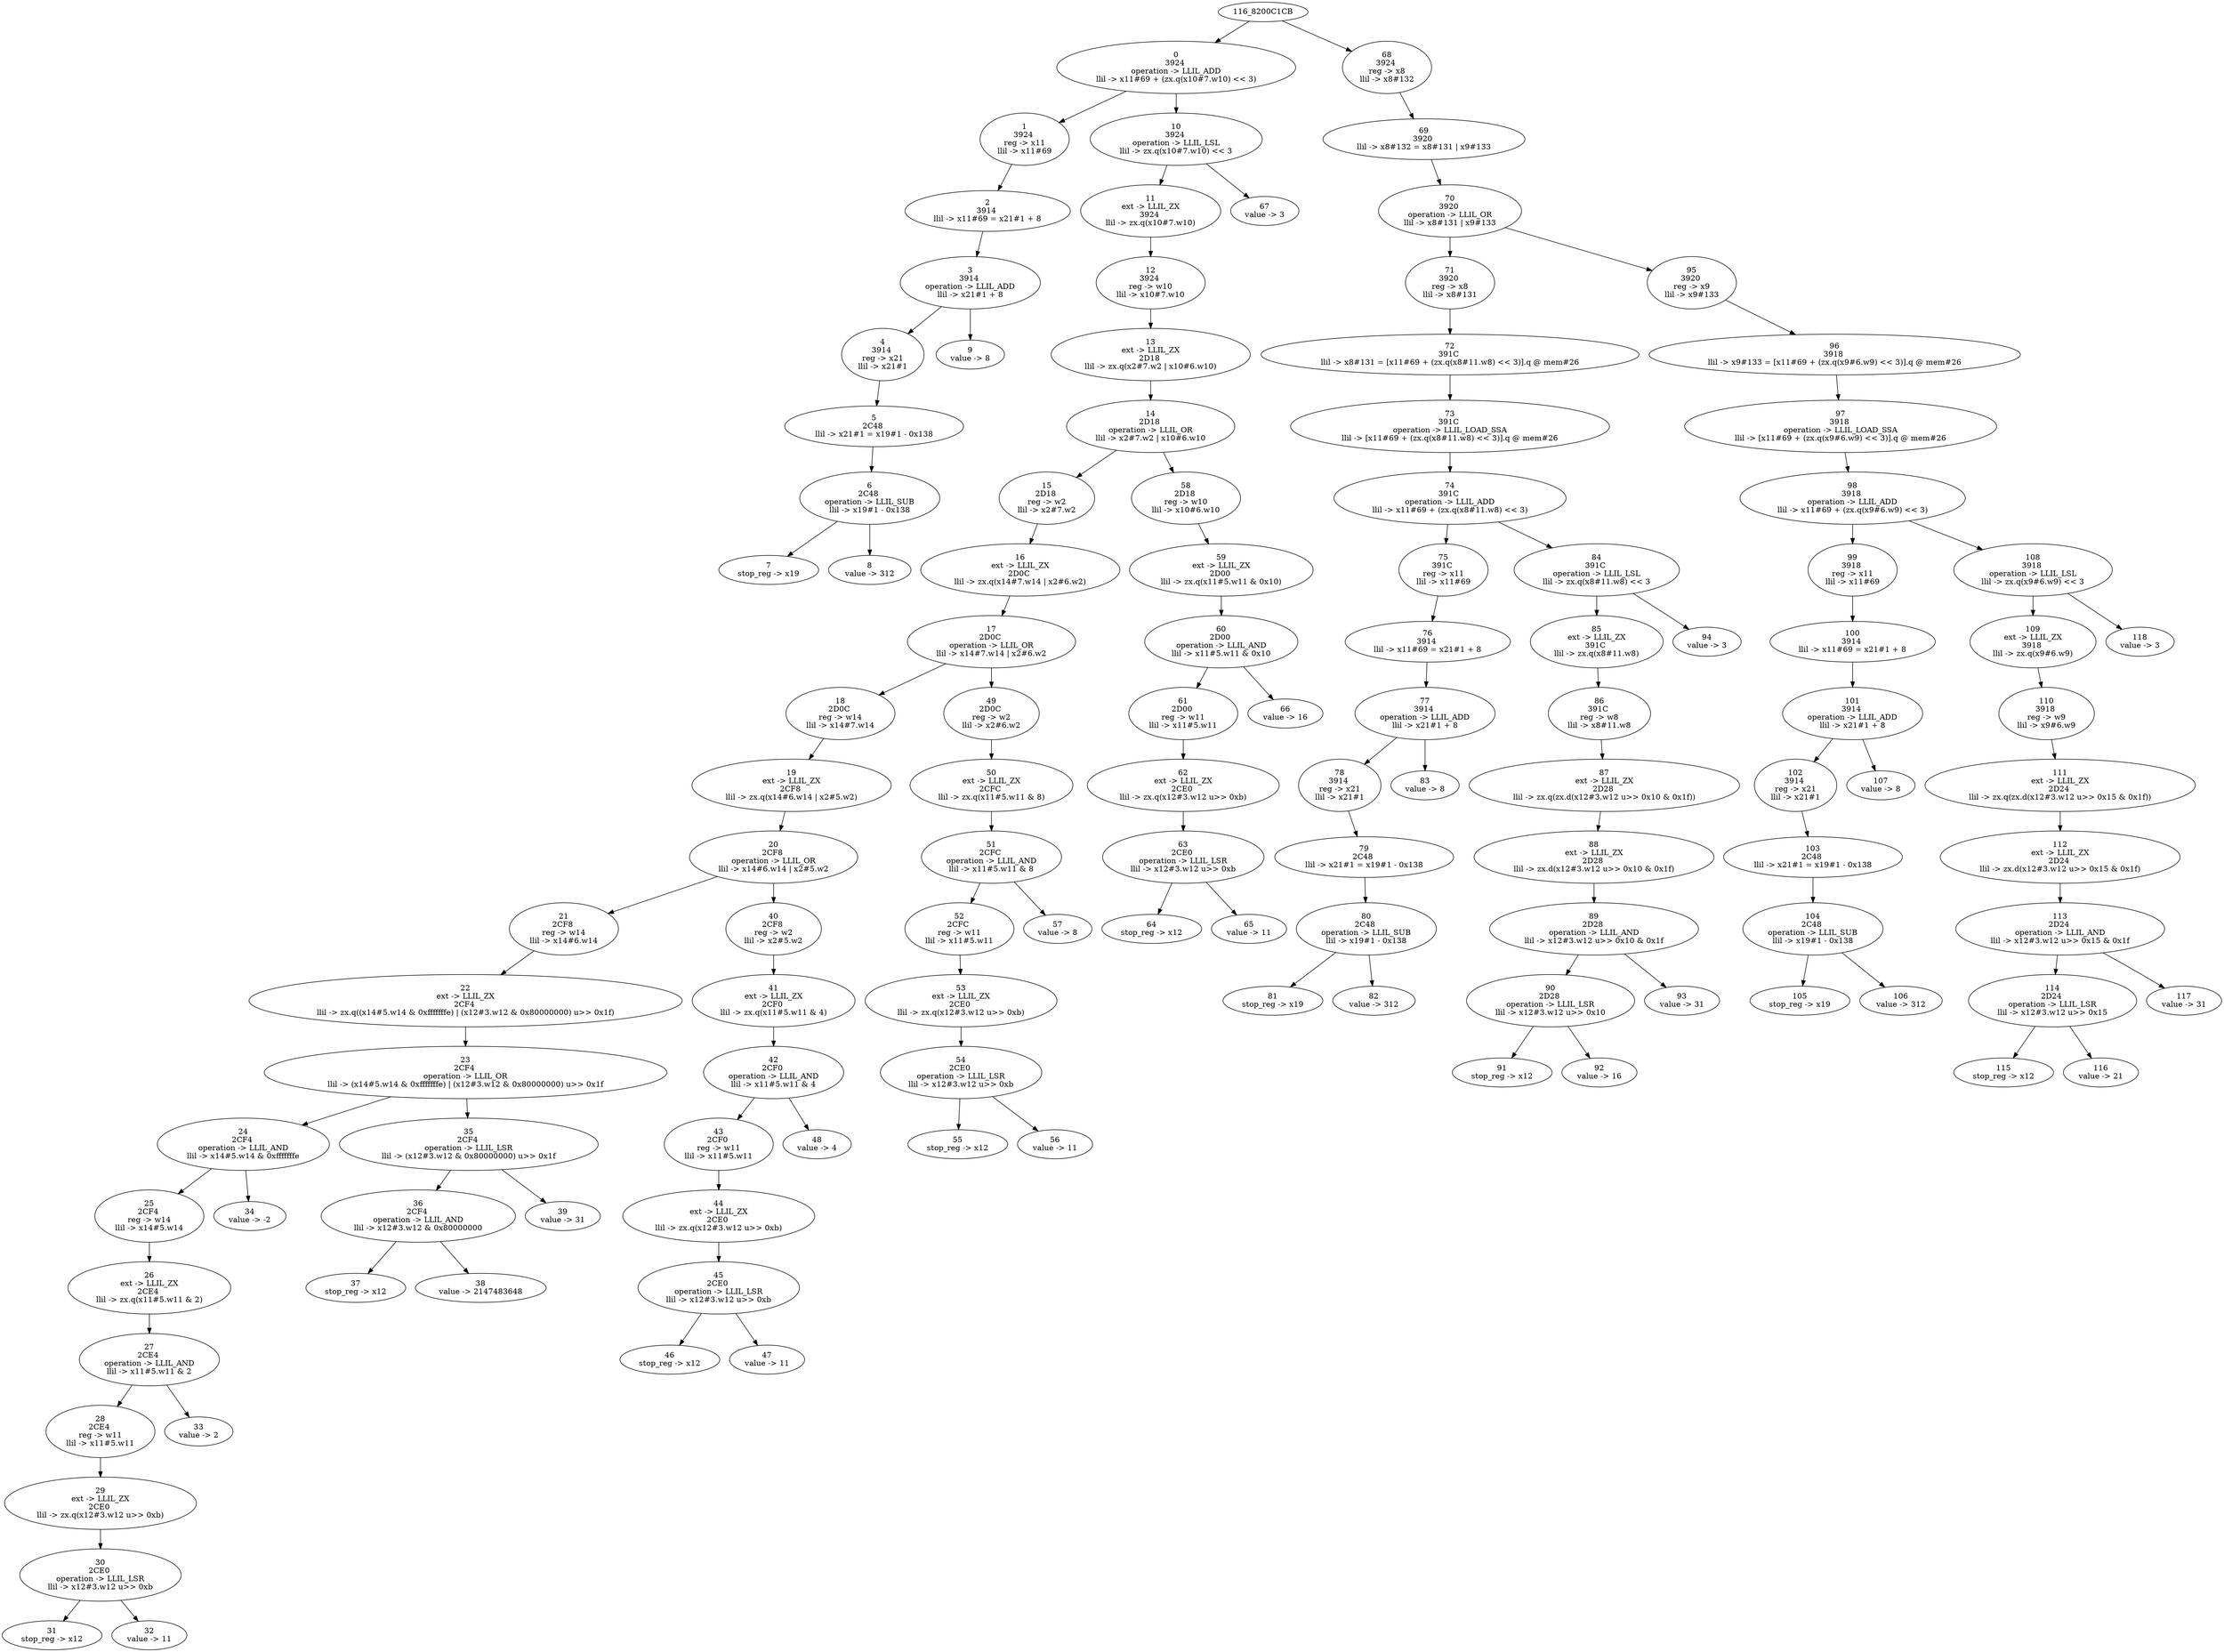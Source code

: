 // The Round Table
digraph "116_8200C1CB" {
	"6
2C48 
operation -> LLIL_SUB
llil -> x19#1 - 0x138
" -> "7
stop_reg -> x19
"
	"6
2C48 
operation -> LLIL_SUB
llil -> x19#1 - 0x138
" -> "8
value -> 312
"
	"5
2C48 
llil -> x21#1 = x19#1 - 0x138
" -> "6
2C48 
operation -> LLIL_SUB
llil -> x19#1 - 0x138
"
	"4
3914 
reg -> x21
llil -> x21#1
" -> "5
2C48 
llil -> x21#1 = x19#1 - 0x138
"
	"3
3914 
operation -> LLIL_ADD
llil -> x21#1 + 8
" -> "4
3914 
reg -> x21
llil -> x21#1
"
	"3
3914 
operation -> LLIL_ADD
llil -> x21#1 + 8
" -> "9
value -> 8
"
	"2
3914 
llil -> x11#69 = x21#1 + 8
" -> "3
3914 
operation -> LLIL_ADD
llil -> x21#1 + 8
"
	"1
3924 
reg -> x11
llil -> x11#69
" -> "2
3914 
llil -> x11#69 = x21#1 + 8
"
	"0
3924 
operation -> LLIL_ADD
llil -> x11#69 + (zx.q(x10#7.w10) << 3)
" -> "1
3924 
reg -> x11
llil -> x11#69
"
	"30
2CE0 
operation -> LLIL_LSR
llil -> x12#3.w12 u>> 0xb
" -> "31
stop_reg -> x12
"
	"30
2CE0 
operation -> LLIL_LSR
llil -> x12#3.w12 u>> 0xb
" -> "32
value -> 11
"
	"29
ext -> LLIL_ZX
2CE0 
llil -> zx.q(x12#3.w12 u>> 0xb)
" -> "30
2CE0 
operation -> LLIL_LSR
llil -> x12#3.w12 u>> 0xb
"
	"28
2CE4 
reg -> w11
llil -> x11#5.w11
" -> "29
ext -> LLIL_ZX
2CE0 
llil -> zx.q(x12#3.w12 u>> 0xb)
"
	"27
2CE4 
operation -> LLIL_AND
llil -> x11#5.w11 & 2
" -> "28
2CE4 
reg -> w11
llil -> x11#5.w11
"
	"27
2CE4 
operation -> LLIL_AND
llil -> x11#5.w11 & 2
" -> "33
value -> 2
"
	"26
ext -> LLIL_ZX
2CE4 
llil -> zx.q(x11#5.w11 & 2)
" -> "27
2CE4 
operation -> LLIL_AND
llil -> x11#5.w11 & 2
"
	"25
2CF4 
reg -> w14
llil -> x14#5.w14
" -> "26
ext -> LLIL_ZX
2CE4 
llil -> zx.q(x11#5.w11 & 2)
"
	"24
2CF4 
operation -> LLIL_AND
llil -> x14#5.w14 & 0xfffffffe
" -> "25
2CF4 
reg -> w14
llil -> x14#5.w14
"
	"24
2CF4 
operation -> LLIL_AND
llil -> x14#5.w14 & 0xfffffffe
" -> "34
value -> -2
"
	"23
2CF4 
operation -> LLIL_OR
llil -> (x14#5.w14 & 0xfffffffe) | (x12#3.w12 & 0x80000000) u>> 0x1f
" -> "24
2CF4 
operation -> LLIL_AND
llil -> x14#5.w14 & 0xfffffffe
"
	"36
2CF4 
operation -> LLIL_AND
llil -> x12#3.w12 & 0x80000000
" -> "37
stop_reg -> x12
"
	"36
2CF4 
operation -> LLIL_AND
llil -> x12#3.w12 & 0x80000000
" -> "38
value -> 2147483648
"
	"35
2CF4 
operation -> LLIL_LSR
llil -> (x12#3.w12 & 0x80000000) u>> 0x1f
" -> "36
2CF4 
operation -> LLIL_AND
llil -> x12#3.w12 & 0x80000000
"
	"35
2CF4 
operation -> LLIL_LSR
llil -> (x12#3.w12 & 0x80000000) u>> 0x1f
" -> "39
value -> 31
"
	"23
2CF4 
operation -> LLIL_OR
llil -> (x14#5.w14 & 0xfffffffe) | (x12#3.w12 & 0x80000000) u>> 0x1f
" -> "35
2CF4 
operation -> LLIL_LSR
llil -> (x12#3.w12 & 0x80000000) u>> 0x1f
"
	"22
ext -> LLIL_ZX
2CF4 
llil -> zx.q((x14#5.w14 & 0xfffffffe) | (x12#3.w12 & 0x80000000) u>> 0x1f)
" -> "23
2CF4 
operation -> LLIL_OR
llil -> (x14#5.w14 & 0xfffffffe) | (x12#3.w12 & 0x80000000) u>> 0x1f
"
	"21
2CF8 
reg -> w14
llil -> x14#6.w14
" -> "22
ext -> LLIL_ZX
2CF4 
llil -> zx.q((x14#5.w14 & 0xfffffffe) | (x12#3.w12 & 0x80000000) u>> 0x1f)
"
	"20
2CF8 
operation -> LLIL_OR
llil -> x14#6.w14 | x2#5.w2
" -> "21
2CF8 
reg -> w14
llil -> x14#6.w14
"
	"45
2CE0 
operation -> LLIL_LSR
llil -> x12#3.w12 u>> 0xb
" -> "46
stop_reg -> x12
"
	"45
2CE0 
operation -> LLIL_LSR
llil -> x12#3.w12 u>> 0xb
" -> "47
value -> 11
"
	"44
ext -> LLIL_ZX
2CE0 
llil -> zx.q(x12#3.w12 u>> 0xb)
" -> "45
2CE0 
operation -> LLIL_LSR
llil -> x12#3.w12 u>> 0xb
"
	"43
2CF0 
reg -> w11
llil -> x11#5.w11
" -> "44
ext -> LLIL_ZX
2CE0 
llil -> zx.q(x12#3.w12 u>> 0xb)
"
	"42
2CF0 
operation -> LLIL_AND
llil -> x11#5.w11 & 4
" -> "43
2CF0 
reg -> w11
llil -> x11#5.w11
"
	"42
2CF0 
operation -> LLIL_AND
llil -> x11#5.w11 & 4
" -> "48
value -> 4
"
	"41
ext -> LLIL_ZX
2CF0 
llil -> zx.q(x11#5.w11 & 4)
" -> "42
2CF0 
operation -> LLIL_AND
llil -> x11#5.w11 & 4
"
	"40
2CF8 
reg -> w2
llil -> x2#5.w2
" -> "41
ext -> LLIL_ZX
2CF0 
llil -> zx.q(x11#5.w11 & 4)
"
	"20
2CF8 
operation -> LLIL_OR
llil -> x14#6.w14 | x2#5.w2
" -> "40
2CF8 
reg -> w2
llil -> x2#5.w2
"
	"19
ext -> LLIL_ZX
2CF8 
llil -> zx.q(x14#6.w14 | x2#5.w2)
" -> "20
2CF8 
operation -> LLIL_OR
llil -> x14#6.w14 | x2#5.w2
"
	"18
2D0C 
reg -> w14
llil -> x14#7.w14
" -> "19
ext -> LLIL_ZX
2CF8 
llil -> zx.q(x14#6.w14 | x2#5.w2)
"
	"17
2D0C 
operation -> LLIL_OR
llil -> x14#7.w14 | x2#6.w2
" -> "18
2D0C 
reg -> w14
llil -> x14#7.w14
"
	"54
2CE0 
operation -> LLIL_LSR
llil -> x12#3.w12 u>> 0xb
" -> "55
stop_reg -> x12
"
	"54
2CE0 
operation -> LLIL_LSR
llil -> x12#3.w12 u>> 0xb
" -> "56
value -> 11
"
	"53
ext -> LLIL_ZX
2CE0 
llil -> zx.q(x12#3.w12 u>> 0xb)
" -> "54
2CE0 
operation -> LLIL_LSR
llil -> x12#3.w12 u>> 0xb
"
	"52
2CFC 
reg -> w11
llil -> x11#5.w11
" -> "53
ext -> LLIL_ZX
2CE0 
llil -> zx.q(x12#3.w12 u>> 0xb)
"
	"51
2CFC 
operation -> LLIL_AND
llil -> x11#5.w11 & 8
" -> "52
2CFC 
reg -> w11
llil -> x11#5.w11
"
	"51
2CFC 
operation -> LLIL_AND
llil -> x11#5.w11 & 8
" -> "57
value -> 8
"
	"50
ext -> LLIL_ZX
2CFC 
llil -> zx.q(x11#5.w11 & 8)
" -> "51
2CFC 
operation -> LLIL_AND
llil -> x11#5.w11 & 8
"
	"49
2D0C 
reg -> w2
llil -> x2#6.w2
" -> "50
ext -> LLIL_ZX
2CFC 
llil -> zx.q(x11#5.w11 & 8)
"
	"17
2D0C 
operation -> LLIL_OR
llil -> x14#7.w14 | x2#6.w2
" -> "49
2D0C 
reg -> w2
llil -> x2#6.w2
"
	"16
ext -> LLIL_ZX
2D0C 
llil -> zx.q(x14#7.w14 | x2#6.w2)
" -> "17
2D0C 
operation -> LLIL_OR
llil -> x14#7.w14 | x2#6.w2
"
	"15
2D18 
reg -> w2
llil -> x2#7.w2
" -> "16
ext -> LLIL_ZX
2D0C 
llil -> zx.q(x14#7.w14 | x2#6.w2)
"
	"14
2D18 
operation -> LLIL_OR
llil -> x2#7.w2 | x10#6.w10
" -> "15
2D18 
reg -> w2
llil -> x2#7.w2
"
	"63
2CE0 
operation -> LLIL_LSR
llil -> x12#3.w12 u>> 0xb
" -> "64
stop_reg -> x12
"
	"63
2CE0 
operation -> LLIL_LSR
llil -> x12#3.w12 u>> 0xb
" -> "65
value -> 11
"
	"62
ext -> LLIL_ZX
2CE0 
llil -> zx.q(x12#3.w12 u>> 0xb)
" -> "63
2CE0 
operation -> LLIL_LSR
llil -> x12#3.w12 u>> 0xb
"
	"61
2D00 
reg -> w11
llil -> x11#5.w11
" -> "62
ext -> LLIL_ZX
2CE0 
llil -> zx.q(x12#3.w12 u>> 0xb)
"
	"60
2D00 
operation -> LLIL_AND
llil -> x11#5.w11 & 0x10
" -> "61
2D00 
reg -> w11
llil -> x11#5.w11
"
	"60
2D00 
operation -> LLIL_AND
llil -> x11#5.w11 & 0x10
" -> "66
value -> 16
"
	"59
ext -> LLIL_ZX
2D00 
llil -> zx.q(x11#5.w11 & 0x10)
" -> "60
2D00 
operation -> LLIL_AND
llil -> x11#5.w11 & 0x10
"
	"58
2D18 
reg -> w10
llil -> x10#6.w10
" -> "59
ext -> LLIL_ZX
2D00 
llil -> zx.q(x11#5.w11 & 0x10)
"
	"14
2D18 
operation -> LLIL_OR
llil -> x2#7.w2 | x10#6.w10
" -> "58
2D18 
reg -> w10
llil -> x10#6.w10
"
	"13
ext -> LLIL_ZX
2D18 
llil -> zx.q(x2#7.w2 | x10#6.w10)
" -> "14
2D18 
operation -> LLIL_OR
llil -> x2#7.w2 | x10#6.w10
"
	"12
3924 
reg -> w10
llil -> x10#7.w10
" -> "13
ext -> LLIL_ZX
2D18 
llil -> zx.q(x2#7.w2 | x10#6.w10)
"
	"11
ext -> LLIL_ZX
3924 
llil -> zx.q(x10#7.w10)
" -> "12
3924 
reg -> w10
llil -> x10#7.w10
"
	"10
3924 
operation -> LLIL_LSL
llil -> zx.q(x10#7.w10) << 3
" -> "11
ext -> LLIL_ZX
3924 
llil -> zx.q(x10#7.w10)
"
	"10
3924 
operation -> LLIL_LSL
llil -> zx.q(x10#7.w10) << 3
" -> "67
value -> 3
"
	"0
3924 
operation -> LLIL_ADD
llil -> x11#69 + (zx.q(x10#7.w10) << 3)
" -> "10
3924 
operation -> LLIL_LSL
llil -> zx.q(x10#7.w10) << 3
"
	"116_8200C1CB" -> "0
3924 
operation -> LLIL_ADD
llil -> x11#69 + (zx.q(x10#7.w10) << 3)
"
	"80
2C48 
operation -> LLIL_SUB
llil -> x19#1 - 0x138
" -> "81
stop_reg -> x19
"
	"80
2C48 
operation -> LLIL_SUB
llil -> x19#1 - 0x138
" -> "82
value -> 312
"
	"79
2C48 
llil -> x21#1 = x19#1 - 0x138
" -> "80
2C48 
operation -> LLIL_SUB
llil -> x19#1 - 0x138
"
	"78
3914 
reg -> x21
llil -> x21#1
" -> "79
2C48 
llil -> x21#1 = x19#1 - 0x138
"
	"77
3914 
operation -> LLIL_ADD
llil -> x21#1 + 8
" -> "78
3914 
reg -> x21
llil -> x21#1
"
	"77
3914 
operation -> LLIL_ADD
llil -> x21#1 + 8
" -> "83
value -> 8
"
	"76
3914 
llil -> x11#69 = x21#1 + 8
" -> "77
3914 
operation -> LLIL_ADD
llil -> x21#1 + 8
"
	"75
391C 
reg -> x11
llil -> x11#69
" -> "76
3914 
llil -> x11#69 = x21#1 + 8
"
	"74
391C 
operation -> LLIL_ADD
llil -> x11#69 + (zx.q(x8#11.w8) << 3)
" -> "75
391C 
reg -> x11
llil -> x11#69
"
	"90
2D28 
operation -> LLIL_LSR
llil -> x12#3.w12 u>> 0x10
" -> "91
stop_reg -> x12
"
	"90
2D28 
operation -> LLIL_LSR
llil -> x12#3.w12 u>> 0x10
" -> "92
value -> 16
"
	"89
2D28 
operation -> LLIL_AND
llil -> x12#3.w12 u>> 0x10 & 0x1f
" -> "90
2D28 
operation -> LLIL_LSR
llil -> x12#3.w12 u>> 0x10
"
	"89
2D28 
operation -> LLIL_AND
llil -> x12#3.w12 u>> 0x10 & 0x1f
" -> "93
value -> 31
"
	"88
ext -> LLIL_ZX
2D28 
llil -> zx.d(x12#3.w12 u>> 0x10 & 0x1f)
" -> "89
2D28 
operation -> LLIL_AND
llil -> x12#3.w12 u>> 0x10 & 0x1f
"
	"87
ext -> LLIL_ZX
2D28 
llil -> zx.q(zx.d(x12#3.w12 u>> 0x10 & 0x1f))
" -> "88
ext -> LLIL_ZX
2D28 
llil -> zx.d(x12#3.w12 u>> 0x10 & 0x1f)
"
	"86
391C 
reg -> w8
llil -> x8#11.w8
" -> "87
ext -> LLIL_ZX
2D28 
llil -> zx.q(zx.d(x12#3.w12 u>> 0x10 & 0x1f))
"
	"85
ext -> LLIL_ZX
391C 
llil -> zx.q(x8#11.w8)
" -> "86
391C 
reg -> w8
llil -> x8#11.w8
"
	"84
391C 
operation -> LLIL_LSL
llil -> zx.q(x8#11.w8) << 3
" -> "85
ext -> LLIL_ZX
391C 
llil -> zx.q(x8#11.w8)
"
	"84
391C 
operation -> LLIL_LSL
llil -> zx.q(x8#11.w8) << 3
" -> "94
value -> 3
"
	"74
391C 
operation -> LLIL_ADD
llil -> x11#69 + (zx.q(x8#11.w8) << 3)
" -> "84
391C 
operation -> LLIL_LSL
llil -> zx.q(x8#11.w8) << 3
"
	"73
391C 
operation -> LLIL_LOAD_SSA
llil -> [x11#69 + (zx.q(x8#11.w8) << 3)].q @ mem#26
" -> "74
391C 
operation -> LLIL_ADD
llil -> x11#69 + (zx.q(x8#11.w8) << 3)
"
	"72
391C 
llil -> x8#131 = [x11#69 + (zx.q(x8#11.w8) << 3)].q @ mem#26
" -> "73
391C 
operation -> LLIL_LOAD_SSA
llil -> [x11#69 + (zx.q(x8#11.w8) << 3)].q @ mem#26
"
	"71
3920 
reg -> x8
llil -> x8#131
" -> "72
391C 
llil -> x8#131 = [x11#69 + (zx.q(x8#11.w8) << 3)].q @ mem#26
"
	"70
3920 
operation -> LLIL_OR
llil -> x8#131 | x9#133
" -> "71
3920 
reg -> x8
llil -> x8#131
"
	"104
2C48 
operation -> LLIL_SUB
llil -> x19#1 - 0x138
" -> "105
stop_reg -> x19
"
	"104
2C48 
operation -> LLIL_SUB
llil -> x19#1 - 0x138
" -> "106
value -> 312
"
	"103
2C48 
llil -> x21#1 = x19#1 - 0x138
" -> "104
2C48 
operation -> LLIL_SUB
llil -> x19#1 - 0x138
"
	"102
3914 
reg -> x21
llil -> x21#1
" -> "103
2C48 
llil -> x21#1 = x19#1 - 0x138
"
	"101
3914 
operation -> LLIL_ADD
llil -> x21#1 + 8
" -> "102
3914 
reg -> x21
llil -> x21#1
"
	"101
3914 
operation -> LLIL_ADD
llil -> x21#1 + 8
" -> "107
value -> 8
"
	"100
3914 
llil -> x11#69 = x21#1 + 8
" -> "101
3914 
operation -> LLIL_ADD
llil -> x21#1 + 8
"
	"99
3918 
reg -> x11
llil -> x11#69
" -> "100
3914 
llil -> x11#69 = x21#1 + 8
"
	"98
3918 
operation -> LLIL_ADD
llil -> x11#69 + (zx.q(x9#6.w9) << 3)
" -> "99
3918 
reg -> x11
llil -> x11#69
"
	"114
2D24 
operation -> LLIL_LSR
llil -> x12#3.w12 u>> 0x15
" -> "115
stop_reg -> x12
"
	"114
2D24 
operation -> LLIL_LSR
llil -> x12#3.w12 u>> 0x15
" -> "116
value -> 21
"
	"113
2D24 
operation -> LLIL_AND
llil -> x12#3.w12 u>> 0x15 & 0x1f
" -> "114
2D24 
operation -> LLIL_LSR
llil -> x12#3.w12 u>> 0x15
"
	"113
2D24 
operation -> LLIL_AND
llil -> x12#3.w12 u>> 0x15 & 0x1f
" -> "117
value -> 31
"
	"112
ext -> LLIL_ZX
2D24 
llil -> zx.d(x12#3.w12 u>> 0x15 & 0x1f)
" -> "113
2D24 
operation -> LLIL_AND
llil -> x12#3.w12 u>> 0x15 & 0x1f
"
	"111
ext -> LLIL_ZX
2D24 
llil -> zx.q(zx.d(x12#3.w12 u>> 0x15 & 0x1f))
" -> "112
ext -> LLIL_ZX
2D24 
llil -> zx.d(x12#3.w12 u>> 0x15 & 0x1f)
"
	"110
3918 
reg -> w9
llil -> x9#6.w9
" -> "111
ext -> LLIL_ZX
2D24 
llil -> zx.q(zx.d(x12#3.w12 u>> 0x15 & 0x1f))
"
	"109
ext -> LLIL_ZX
3918 
llil -> zx.q(x9#6.w9)
" -> "110
3918 
reg -> w9
llil -> x9#6.w9
"
	"108
3918 
operation -> LLIL_LSL
llil -> zx.q(x9#6.w9) << 3
" -> "109
ext -> LLIL_ZX
3918 
llil -> zx.q(x9#6.w9)
"
	"108
3918 
operation -> LLIL_LSL
llil -> zx.q(x9#6.w9) << 3
" -> "118
value -> 3
"
	"98
3918 
operation -> LLIL_ADD
llil -> x11#69 + (zx.q(x9#6.w9) << 3)
" -> "108
3918 
operation -> LLIL_LSL
llil -> zx.q(x9#6.w9) << 3
"
	"97
3918 
operation -> LLIL_LOAD_SSA
llil -> [x11#69 + (zx.q(x9#6.w9) << 3)].q @ mem#26
" -> "98
3918 
operation -> LLIL_ADD
llil -> x11#69 + (zx.q(x9#6.w9) << 3)
"
	"96
3918 
llil -> x9#133 = [x11#69 + (zx.q(x9#6.w9) << 3)].q @ mem#26
" -> "97
3918 
operation -> LLIL_LOAD_SSA
llil -> [x11#69 + (zx.q(x9#6.w9) << 3)].q @ mem#26
"
	"95
3920 
reg -> x9
llil -> x9#133
" -> "96
3918 
llil -> x9#133 = [x11#69 + (zx.q(x9#6.w9) << 3)].q @ mem#26
"
	"70
3920 
operation -> LLIL_OR
llil -> x8#131 | x9#133
" -> "95
3920 
reg -> x9
llil -> x9#133
"
	"69
3920 
llil -> x8#132 = x8#131 | x9#133
" -> "70
3920 
operation -> LLIL_OR
llil -> x8#131 | x9#133
"
	"68
3924 
reg -> x8
llil -> x8#132
" -> "69
3920 
llil -> x8#132 = x8#131 | x9#133
"
	"116_8200C1CB" -> "68
3924 
reg -> x8
llil -> x8#132
"
}
